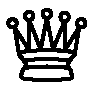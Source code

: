 % Converted from PostScript(TM) to MetaPost by pstoedit
% MetaPost backend contributed by Scott Pakin <scott+ps2ed_AT_pakin.org>
% pstoedit is Copyright (C) 1993 - 2020 Wolfgang Glunz <wglunz35_AT_pstoedit.net>

% Generate structured PostScript
prologues := 1;

% Display a given string with its *baseline* at a given location
% and with a given rotation angle
vardef showtext(expr origin)(expr angle)(expr string) =
  draw string infont defaultfont scaled defaultscale
    rotated angle shifted origin;
enddef;

beginfig(1);
drawoptions (withcolor (1.000000,1.000000,1.000000));
fill (6.000000,24.750000)..controls (6.000000,22.750000) and (3.000000,22.750000)..(3.000000,24.750000)
	..controls (3.000000,26.750000) and (6.000000,26.750000)..(6.000000,24.750000)
	--cycle;
fill (18.375000,28.125000)..controls (18.375000,26.125000) and (15.375000,26.125000)..(15.375000,28.125000)
	..controls (15.375000,30.125000) and (18.375000,30.125000)..(18.375000,28.125000)
	--cycle;
fill (30.750000,24.750000)..controls (30.750000,22.750000) and (27.750000,22.750000)..(27.750000,24.750000)
	..controls (27.750000,26.750000) and (30.750000,26.750000)..(30.750000,24.750000)
	--cycle;
fill (12.000000,27.375000)..controls (12.000000,25.375000) and (9.000000,25.375000)..(9.000000,27.375000)
	..controls (9.000000,29.375000) and (12.000000,29.375000)..(12.000000,27.375000)
	--cycle;
fill (24.750000,27.000000)..controls (24.750000,25.000000) and (21.750000,25.000000)..(21.750000,27.000000)
	..controls (21.750000,29.000000) and (24.750000,29.000000)..(24.750000,27.000000)
	--cycle;
fill (24.750000,27.000000)--cycle;
drawoptions (withcolor (0.000000,0.000000,0.000000));
pickup pencircle scaled 1.125000bp;
draw (6.000000,24.750000)..controls (6.000000,22.750000) and (3.000000,22.750000)..(3.000000,24.750000)
	..controls (3.000000,26.750000) and (6.000000,26.750000)..(6.000000,24.750000)
	--cycle;
draw (18.375000,28.125000)..controls (18.375000,26.125000) and (15.375000,26.125000)..(15.375000,28.125000)
	..controls (15.375000,30.125000) and (18.375000,30.125000)..(18.375000,28.125000)
	--cycle;
draw (30.750000,24.750000)..controls (30.750000,22.750000) and (27.750000,22.750000)..(27.750000,24.750000)
	..controls (27.750000,26.750000) and (30.750000,26.750000)..(30.750000,24.750000)
	--cycle;
draw (12.000000,27.375000)..controls (12.000000,25.375000) and (9.000000,25.375000)..(9.000000,27.375000)
	..controls (9.000000,29.375000) and (12.000000,29.375000)..(12.000000,27.375000)
	--cycle;
draw (24.750000,27.000000)..controls (24.750000,25.000000) and (21.750000,25.000000)..(21.750000,27.000000)
	..controls (21.750000,29.000000) and (24.750000,29.000000)..(24.750000,27.000000)
	--cycle;
draw (24.750000,27.000000);
drawoptions (withcolor (1.000000,1.000000,1.000000));
pickup pencircle scaled 0.000000bp;
linecap := butt;
fill (6.750000,14.250000)..controls (13.125000,15.375000) and (22.500000,15.375000)..(27.000000,14.250000)
	--(28.500000,23.250000)--(23.250000,15.000000)--(23.250000,25.500000)
	--(19.125000,15.375000)--(16.875000,26.625000)--(14.625000,15.375000)
	--(10.500000,25.875000)--(10.500000,15.000000)--(5.250000,23.250000)
	--cycle;
fill (6.750000,14.250000)--cycle;
drawoptions (withcolor (0.000000,0.000000,0.000000));
pickup pencircle scaled 1.125000bp;
draw (6.750000,14.250000)..controls (13.125000,15.375000) and (22.500000,15.375000)..(27.000000,14.250000)
	--(28.500000,23.250000)--(23.250000,15.000000)--(23.250000,25.500000)
	--(19.125000,15.375000)--(16.875000,26.625000)--(14.625000,15.375000)
	--(10.500000,25.875000)--(10.500000,15.000000)--(5.250000,23.250000)
	--cycle;
draw (6.750000,14.250000);
drawoptions (withcolor (1.000000,1.000000,1.000000));
pickup pencircle scaled 0.000000bp;
fill (6.750000,14.250000)..controls (6.750000,12.750000) and (7.875000,12.750000)..(8.625000,11.250000)
	..controls (9.375000,10.125000) and (9.375000,10.500000)..(9.000000,8.625000)
	..controls (7.875000,7.875000) and (7.875000,6.750000)..(7.875000,6.750000)
	..controls (6.750000,5.625000) and (8.250000,4.875000)..(8.250000,4.875000)
	..controls (13.125000,4.125000) and (20.625000,4.125000)..(25.500000,4.875000)
	..controls (25.500000,4.875000) and (26.625000,5.625000)..(25.500000,6.750000)
	..controls (25.500000,6.750000) and (25.875000,7.875000)..(24.750000,8.625000)
	..controls (24.375000,10.500000) and (24.375000,10.125000)..(25.125000,11.250000)
	..controls (25.875000,12.750000) and (27.000000,12.750000)..(27.000000,14.250000)
	..controls (20.625000,15.375000) and (13.125000,15.375000)..(6.750000,14.250000)
	--cycle;
fill (6.750000,14.250000)--cycle;
drawoptions (withcolor (0.000000,0.000000,0.000000));
pickup pencircle scaled 1.125000bp;
draw (6.750000,14.250000)..controls (6.750000,12.750000) and (7.875000,12.750000)..(8.625000,11.250000)
	..controls (9.375000,10.125000) and (9.375000,10.500000)..(9.000000,8.625000)
	..controls (7.875000,7.875000) and (7.875000,6.750000)..(7.875000,6.750000)
	..controls (6.750000,5.625000) and (8.250000,4.875000)..(8.250000,4.875000)
	..controls (13.125000,4.125000) and (20.625000,4.125000)..(25.500000,4.875000)
	..controls (25.500000,4.875000) and (26.625000,5.625000)..(25.500000,6.750000)
	..controls (25.500000,6.750000) and (25.875000,7.875000)..(24.750000,8.625000)
	..controls (24.375000,10.500000) and (24.375000,10.125000)..(25.125000,11.250000)
	..controls (25.875000,12.750000) and (27.000000,12.750000)..(27.000000,14.250000)
	..controls (20.625000,15.375000) and (13.125000,15.375000)..(6.750000,14.250000)
	--cycle;
draw (6.750000,14.250000);
linecap := rounded;
draw (8.625000,11.250000)..controls (11.250000,12.000000) and (22.500000,12.000000)..(25.125000,11.250000);
draw (9.000000,8.625000)..controls (13.500000,9.375000) and (20.250000,9.375000)..(24.750000,8.625000);
endfig;
end
